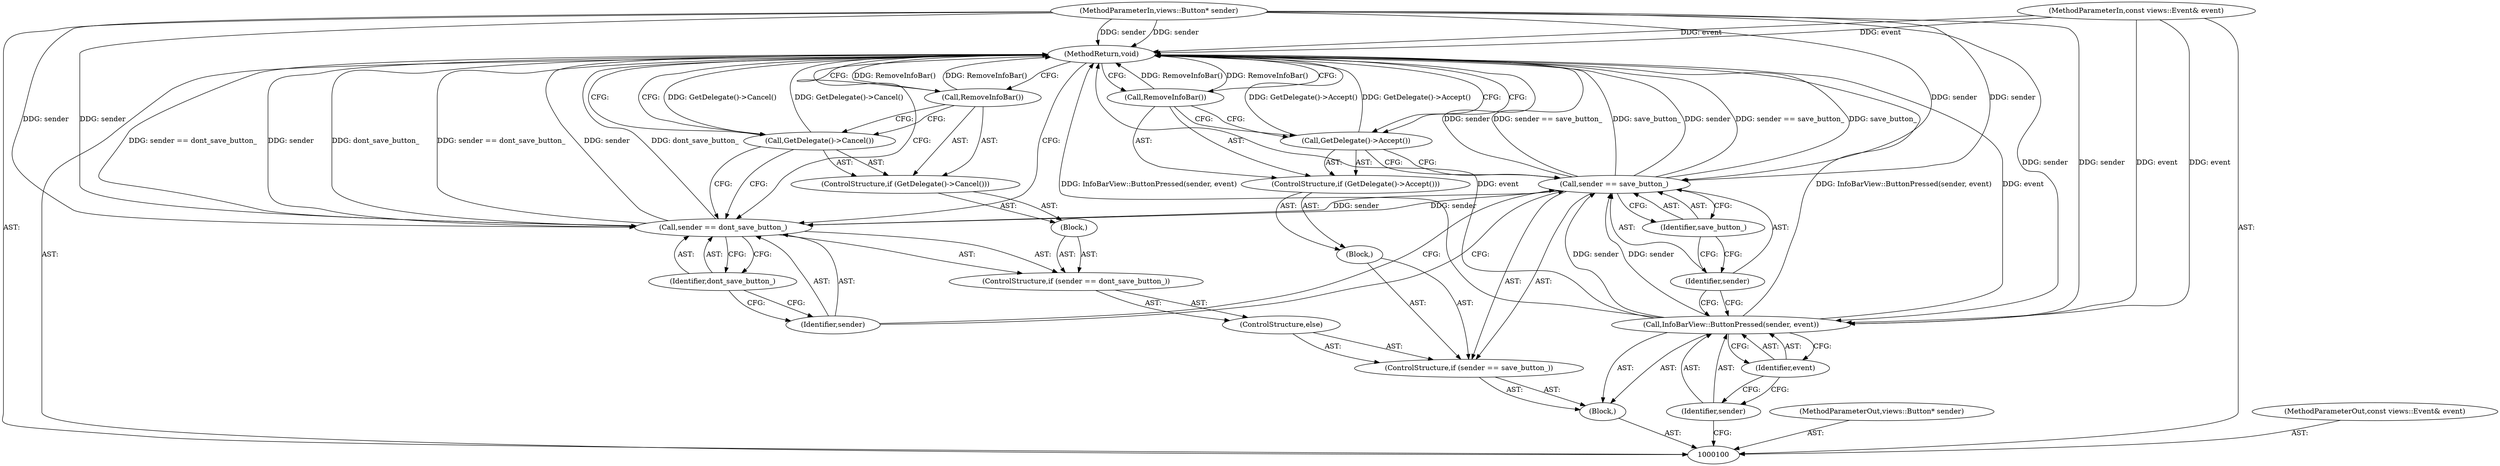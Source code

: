 digraph "0_Chrome_fc3c351a3d995f73ead5c92354396a7ec2b14e3f" {
"1000124" [label="(MethodReturn,void)"];
"1000101" [label="(MethodParameterIn,views::Button* sender)"];
"1000149" [label="(MethodParameterOut,views::Button* sender)"];
"1000102" [label="(MethodParameterIn,const views::Event& event)"];
"1000150" [label="(MethodParameterOut,const views::Event& event)"];
"1000103" [label="(Block,)"];
"1000104" [label="(Call,InfoBarView::ButtonPressed(sender, event))"];
"1000105" [label="(Identifier,sender)"];
"1000106" [label="(Identifier,event)"];
"1000110" [label="(Identifier,save_button_)"];
"1000107" [label="(ControlStructure,if (sender == save_button_))"];
"1000111" [label="(Block,)"];
"1000108" [label="(Call,sender == save_button_)"];
"1000109" [label="(Identifier,sender)"];
"1000112" [label="(ControlStructure,if (GetDelegate()->Accept()))"];
"1000113" [label="(Call,GetDelegate()->Accept())"];
"1000114" [label="(Call,RemoveInfoBar())"];
"1000117" [label="(Call,sender == dont_save_button_)"];
"1000118" [label="(Identifier,sender)"];
"1000119" [label="(Identifier,dont_save_button_)"];
"1000115" [label="(ControlStructure,else)"];
"1000120" [label="(Block,)"];
"1000116" [label="(ControlStructure,if (sender == dont_save_button_))"];
"1000121" [label="(ControlStructure,if (GetDelegate()->Cancel()))"];
"1000122" [label="(Call,GetDelegate()->Cancel())"];
"1000123" [label="(Call,RemoveInfoBar())"];
"1000124" -> "1000100"  [label="AST: "];
"1000124" -> "1000114"  [label="CFG: "];
"1000124" -> "1000113"  [label="CFG: "];
"1000124" -> "1000123"  [label="CFG: "];
"1000124" -> "1000122"  [label="CFG: "];
"1000124" -> "1000117"  [label="CFG: "];
"1000117" -> "1000124"  [label="DDG: sender == dont_save_button_"];
"1000117" -> "1000124"  [label="DDG: sender"];
"1000117" -> "1000124"  [label="DDG: dont_save_button_"];
"1000108" -> "1000124"  [label="DDG: sender == save_button_"];
"1000108" -> "1000124"  [label="DDG: save_button_"];
"1000108" -> "1000124"  [label="DDG: sender"];
"1000104" -> "1000124"  [label="DDG: InfoBarView::ButtonPressed(sender, event)"];
"1000104" -> "1000124"  [label="DDG: event"];
"1000114" -> "1000124"  [label="DDG: RemoveInfoBar()"];
"1000123" -> "1000124"  [label="DDG: RemoveInfoBar()"];
"1000102" -> "1000124"  [label="DDG: event"];
"1000122" -> "1000124"  [label="DDG: GetDelegate()->Cancel()"];
"1000113" -> "1000124"  [label="DDG: GetDelegate()->Accept()"];
"1000101" -> "1000124"  [label="DDG: sender"];
"1000101" -> "1000100"  [label="AST: "];
"1000101" -> "1000124"  [label="DDG: sender"];
"1000101" -> "1000104"  [label="DDG: sender"];
"1000101" -> "1000108"  [label="DDG: sender"];
"1000101" -> "1000117"  [label="DDG: sender"];
"1000149" -> "1000100"  [label="AST: "];
"1000102" -> "1000100"  [label="AST: "];
"1000102" -> "1000124"  [label="DDG: event"];
"1000102" -> "1000104"  [label="DDG: event"];
"1000150" -> "1000100"  [label="AST: "];
"1000103" -> "1000100"  [label="AST: "];
"1000104" -> "1000103"  [label="AST: "];
"1000107" -> "1000103"  [label="AST: "];
"1000104" -> "1000103"  [label="AST: "];
"1000104" -> "1000106"  [label="CFG: "];
"1000105" -> "1000104"  [label="AST: "];
"1000106" -> "1000104"  [label="AST: "];
"1000109" -> "1000104"  [label="CFG: "];
"1000104" -> "1000124"  [label="DDG: InfoBarView::ButtonPressed(sender, event)"];
"1000104" -> "1000124"  [label="DDG: event"];
"1000101" -> "1000104"  [label="DDG: sender"];
"1000102" -> "1000104"  [label="DDG: event"];
"1000104" -> "1000108"  [label="DDG: sender"];
"1000105" -> "1000104"  [label="AST: "];
"1000105" -> "1000100"  [label="CFG: "];
"1000106" -> "1000105"  [label="CFG: "];
"1000106" -> "1000104"  [label="AST: "];
"1000106" -> "1000105"  [label="CFG: "];
"1000104" -> "1000106"  [label="CFG: "];
"1000110" -> "1000108"  [label="AST: "];
"1000110" -> "1000109"  [label="CFG: "];
"1000108" -> "1000110"  [label="CFG: "];
"1000107" -> "1000103"  [label="AST: "];
"1000108" -> "1000107"  [label="AST: "];
"1000111" -> "1000107"  [label="AST: "];
"1000115" -> "1000107"  [label="AST: "];
"1000111" -> "1000107"  [label="AST: "];
"1000112" -> "1000111"  [label="AST: "];
"1000108" -> "1000107"  [label="AST: "];
"1000108" -> "1000110"  [label="CFG: "];
"1000109" -> "1000108"  [label="AST: "];
"1000110" -> "1000108"  [label="AST: "];
"1000113" -> "1000108"  [label="CFG: "];
"1000118" -> "1000108"  [label="CFG: "];
"1000108" -> "1000124"  [label="DDG: sender == save_button_"];
"1000108" -> "1000124"  [label="DDG: save_button_"];
"1000108" -> "1000124"  [label="DDG: sender"];
"1000104" -> "1000108"  [label="DDG: sender"];
"1000101" -> "1000108"  [label="DDG: sender"];
"1000108" -> "1000117"  [label="DDG: sender"];
"1000109" -> "1000108"  [label="AST: "];
"1000109" -> "1000104"  [label="CFG: "];
"1000110" -> "1000109"  [label="CFG: "];
"1000112" -> "1000111"  [label="AST: "];
"1000113" -> "1000112"  [label="AST: "];
"1000114" -> "1000112"  [label="AST: "];
"1000113" -> "1000112"  [label="AST: "];
"1000113" -> "1000108"  [label="CFG: "];
"1000114" -> "1000113"  [label="CFG: "];
"1000124" -> "1000113"  [label="CFG: "];
"1000113" -> "1000124"  [label="DDG: GetDelegate()->Accept()"];
"1000114" -> "1000112"  [label="AST: "];
"1000114" -> "1000113"  [label="CFG: "];
"1000124" -> "1000114"  [label="CFG: "];
"1000114" -> "1000124"  [label="DDG: RemoveInfoBar()"];
"1000117" -> "1000116"  [label="AST: "];
"1000117" -> "1000119"  [label="CFG: "];
"1000118" -> "1000117"  [label="AST: "];
"1000119" -> "1000117"  [label="AST: "];
"1000122" -> "1000117"  [label="CFG: "];
"1000124" -> "1000117"  [label="CFG: "];
"1000117" -> "1000124"  [label="DDG: sender == dont_save_button_"];
"1000117" -> "1000124"  [label="DDG: sender"];
"1000117" -> "1000124"  [label="DDG: dont_save_button_"];
"1000108" -> "1000117"  [label="DDG: sender"];
"1000101" -> "1000117"  [label="DDG: sender"];
"1000118" -> "1000117"  [label="AST: "];
"1000118" -> "1000108"  [label="CFG: "];
"1000119" -> "1000118"  [label="CFG: "];
"1000119" -> "1000117"  [label="AST: "];
"1000119" -> "1000118"  [label="CFG: "];
"1000117" -> "1000119"  [label="CFG: "];
"1000115" -> "1000107"  [label="AST: "];
"1000116" -> "1000115"  [label="AST: "];
"1000120" -> "1000116"  [label="AST: "];
"1000121" -> "1000120"  [label="AST: "];
"1000116" -> "1000115"  [label="AST: "];
"1000117" -> "1000116"  [label="AST: "];
"1000120" -> "1000116"  [label="AST: "];
"1000121" -> "1000120"  [label="AST: "];
"1000122" -> "1000121"  [label="AST: "];
"1000123" -> "1000121"  [label="AST: "];
"1000122" -> "1000121"  [label="AST: "];
"1000122" -> "1000117"  [label="CFG: "];
"1000123" -> "1000122"  [label="CFG: "];
"1000124" -> "1000122"  [label="CFG: "];
"1000122" -> "1000124"  [label="DDG: GetDelegate()->Cancel()"];
"1000123" -> "1000121"  [label="AST: "];
"1000123" -> "1000122"  [label="CFG: "];
"1000124" -> "1000123"  [label="CFG: "];
"1000123" -> "1000124"  [label="DDG: RemoveInfoBar()"];
}
